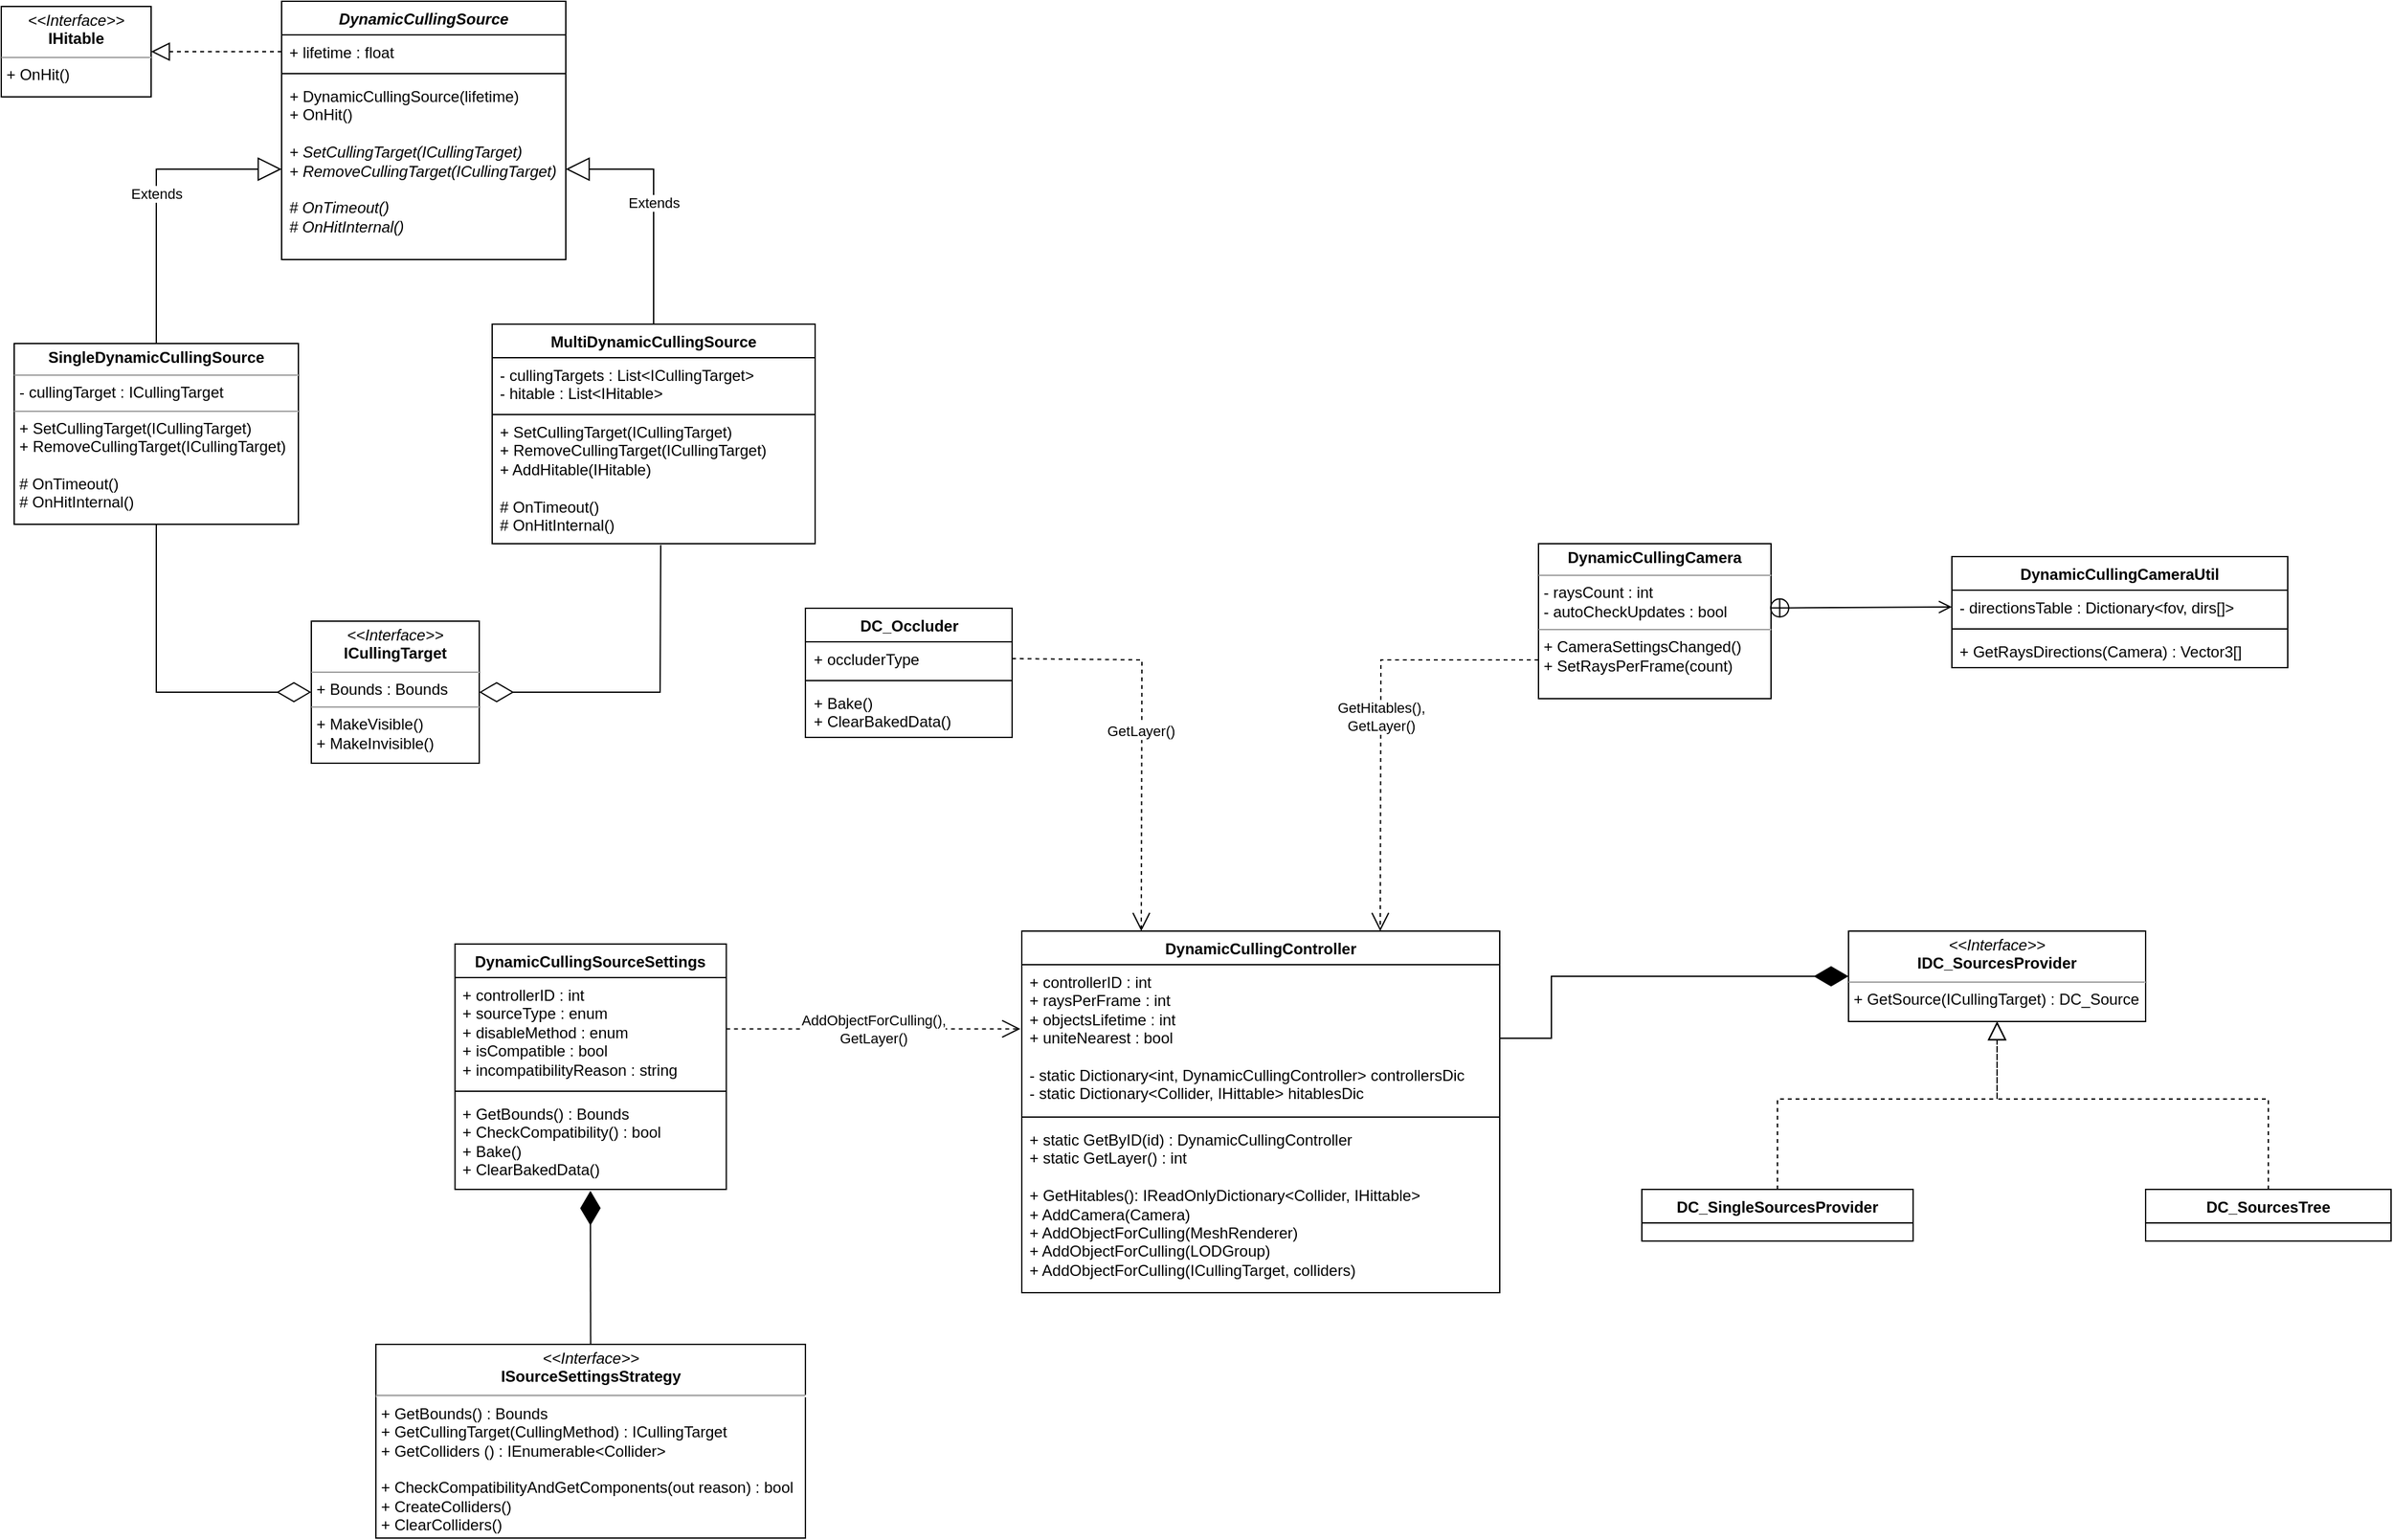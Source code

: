 <mxfile version="21.6.2" type="device">
  <diagram id="C5RBs43oDa-KdzZeNtuy" name="Page-1">
    <mxGraphModel dx="2776" dy="2815" grid="1" gridSize="10" guides="1" tooltips="1" connect="1" arrows="1" fold="1" page="1" pageScale="1" pageWidth="827" pageHeight="1169" math="0" shadow="0">
      <root>
        <mxCell id="WIyWlLk6GJQsqaUBKTNV-0" />
        <mxCell id="WIyWlLk6GJQsqaUBKTNV-1" parent="WIyWlLk6GJQsqaUBKTNV-0" />
        <mxCell id="VWhIa3UCkI-_BdJQ9HT--2" value="&lt;p style=&quot;margin:0px;margin-top:4px;text-align:center;&quot;&gt;&lt;b&gt;SingleDynamicCullingSource&lt;/b&gt;&lt;/p&gt;&lt;hr size=&quot;1&quot;&gt;&lt;p style=&quot;margin:0px;margin-left:4px;&quot;&gt;- cullingTarget : ICullingTarget&lt;/p&gt;&lt;hr size=&quot;1&quot;&gt;&lt;p style=&quot;margin:0px;margin-left:4px;&quot;&gt;+ SetCullingTarget(ICullingTarget)&lt;br style=&quot;border-color: var(--border-color);&quot;&gt;+ RemoveCullingTarget(ICullingTarget)&lt;br&gt;&lt;/p&gt;&lt;p style=&quot;margin:0px;margin-left:4px;&quot;&gt;&lt;br&gt;&lt;/p&gt;&lt;p style=&quot;margin:0px;margin-left:4px;&quot;&gt;# OnTimeout()&lt;br style=&quot;border-color: var(--border-color);&quot;&gt;# OnHitInternal()&lt;br&gt;&lt;/p&gt;" style="verticalAlign=top;align=left;overflow=fill;fontSize=12;fontFamily=Helvetica;html=1;whiteSpace=wrap;strokeColor=default;fillColor=none;shadow=0;" parent="WIyWlLk6GJQsqaUBKTNV-1" vertex="1">
          <mxGeometry x="-830" y="-1005" width="220" height="140" as="geometry" />
        </mxCell>
        <mxCell id="PNQCdPBZnGJHINjhZ-cv-4" value="DynamicCullingSourceSettings" style="swimlane;fontStyle=1;align=center;verticalAlign=top;childLayout=stackLayout;horizontal=1;startSize=26;horizontalStack=0;resizeParent=1;resizeParentMax=0;resizeLast=0;collapsible=1;marginBottom=0;whiteSpace=wrap;html=1;shadow=0;" parent="WIyWlLk6GJQsqaUBKTNV-1" vertex="1">
          <mxGeometry x="-488.75" y="-540" width="210" height="190" as="geometry" />
        </mxCell>
        <mxCell id="PNQCdPBZnGJHINjhZ-cv-5" value="+ controllerID : int&lt;br&gt;+ sourceType : enum&lt;br&gt;+ disableMethod : enum&lt;br&gt;+ isCompatible : bool&lt;br&gt;+ incompatibilityReason : string" style="text;strokeColor=none;fillColor=none;align=left;verticalAlign=top;spacingLeft=4;spacingRight=4;overflow=hidden;rotatable=0;points=[[0,0.5],[1,0.5]];portConstraint=eastwest;whiteSpace=wrap;html=1;shadow=0;" parent="PNQCdPBZnGJHINjhZ-cv-4" vertex="1">
          <mxGeometry y="26" width="210" height="84" as="geometry" />
        </mxCell>
        <mxCell id="PNQCdPBZnGJHINjhZ-cv-6" value="" style="line;strokeWidth=1;fillColor=none;align=left;verticalAlign=middle;spacingTop=-1;spacingLeft=3;spacingRight=3;rotatable=0;labelPosition=right;points=[];portConstraint=eastwest;strokeColor=inherit;shadow=0;" parent="PNQCdPBZnGJHINjhZ-cv-4" vertex="1">
          <mxGeometry y="110" width="210" height="8" as="geometry" />
        </mxCell>
        <mxCell id="PNQCdPBZnGJHINjhZ-cv-7" value="+ GetBounds() : Bounds&lt;br&gt;+ CheckCompatibility() : bool&lt;br&gt;+ Bake()&lt;br&gt;+ ClearBakedData()" style="text;strokeColor=none;fillColor=none;align=left;verticalAlign=top;spacingLeft=4;spacingRight=4;overflow=hidden;rotatable=0;points=[[0,0.5],[1,0.5]];portConstraint=eastwest;whiteSpace=wrap;html=1;shadow=0;" parent="PNQCdPBZnGJHINjhZ-cv-4" vertex="1">
          <mxGeometry y="118" width="210" height="72" as="geometry" />
        </mxCell>
        <mxCell id="PNQCdPBZnGJHINjhZ-cv-19" value="DynamicCullingController" style="swimlane;fontStyle=1;align=center;verticalAlign=top;childLayout=stackLayout;horizontal=1;startSize=26;horizontalStack=0;resizeParent=1;resizeParentMax=0;resizeLast=0;collapsible=1;marginBottom=0;whiteSpace=wrap;html=1;shadow=0;" parent="WIyWlLk6GJQsqaUBKTNV-1" vertex="1">
          <mxGeometry x="-50" y="-550" width="370" height="280" as="geometry">
            <mxRectangle x="720" y="205" width="190" height="30" as="alternateBounds" />
          </mxGeometry>
        </mxCell>
        <mxCell id="PNQCdPBZnGJHINjhZ-cv-20" value="+ controllerID&amp;nbsp;: int&lt;br&gt;+ raysPerFrame : int&lt;br&gt;+ objectsLifetime : int&lt;br&gt;+ uniteNearest : bool&lt;br&gt;&lt;br&gt;- static Dictionary&amp;lt;int, DynamicCullingController&amp;gt; controllersDic&lt;br&gt;- static Dictionary&amp;lt;Collider, IHittable&amp;gt; hitablesDic" style="text;strokeColor=none;fillColor=none;align=left;verticalAlign=top;spacingLeft=4;spacingRight=4;overflow=hidden;rotatable=0;points=[[0,0.5],[1,0.5]];portConstraint=eastwest;whiteSpace=wrap;html=1;shadow=0;" parent="PNQCdPBZnGJHINjhZ-cv-19" vertex="1">
          <mxGeometry y="26" width="370" height="114" as="geometry" />
        </mxCell>
        <mxCell id="PNQCdPBZnGJHINjhZ-cv-21" value="" style="line;strokeWidth=1;fillColor=none;align=left;verticalAlign=middle;spacingTop=-1;spacingLeft=3;spacingRight=3;rotatable=0;labelPosition=right;points=[];portConstraint=eastwest;strokeColor=inherit;shadow=0;" parent="PNQCdPBZnGJHINjhZ-cv-19" vertex="1">
          <mxGeometry y="140" width="370" height="8" as="geometry" />
        </mxCell>
        <mxCell id="PNQCdPBZnGJHINjhZ-cv-22" value="+ static GetByID(id) : DynamicCullingController&lt;br&gt;+ static GetLayer() : int&lt;br&gt;&lt;br&gt;+ GetHitables(): IReadOnlyDictionary&amp;lt;Collider, IHittable&amp;gt;&lt;br&gt;+ AddCamera(Camera)&lt;br&gt;+ AddObjectForCulling(MeshRenderer)&lt;br&gt;+ AddObjectForCulling(LODGroup)&lt;br&gt;+ AddObjectForCulling(ICullingTarget, colliders)" style="text;strokeColor=none;fillColor=none;align=left;verticalAlign=top;spacingLeft=4;spacingRight=4;overflow=hidden;rotatable=0;points=[[0,0.5],[1,0.5]];portConstraint=eastwest;whiteSpace=wrap;html=1;shadow=0;" parent="PNQCdPBZnGJHINjhZ-cv-19" vertex="1">
          <mxGeometry y="148" width="370" height="132" as="geometry" />
        </mxCell>
        <mxCell id="pFvr99a9rk9OXiCx71VM-1" value="&lt;p style=&quot;margin:0px;margin-top:4px;text-align:center;&quot;&gt;&lt;i&gt;&amp;lt;&amp;lt;Interface&amp;gt;&amp;gt;&lt;/i&gt;&lt;br&gt;&lt;b&gt;ICullingTarget&lt;/b&gt;&lt;/p&gt;&lt;hr size=&quot;1&quot;&gt;&lt;p style=&quot;margin:0px;margin-left:4px;&quot;&gt;+ Bounds : Bounds&lt;/p&gt;&lt;hr size=&quot;1&quot;&gt;&lt;p style=&quot;margin:0px;margin-left:4px;&quot;&gt;+ MakeVisible()&lt;/p&gt;&lt;p style=&quot;margin:0px;margin-left:4px;&quot;&gt;+ MakeInvisible()&lt;/p&gt;" style="verticalAlign=top;align=left;overflow=fill;fontSize=12;fontFamily=Helvetica;html=1;whiteSpace=wrap;shadow=0;fillColor=none;" parent="WIyWlLk6GJQsqaUBKTNV-1" vertex="1">
          <mxGeometry x="-600" y="-790" width="130" height="110" as="geometry" />
        </mxCell>
        <mxCell id="6PdfnkkO-0kyvDprFaFO-0" value="&lt;p style=&quot;margin:0px;margin-top:4px;text-align:center;&quot;&gt;&lt;i&gt;&amp;lt;&amp;lt;Interface&amp;gt;&amp;gt;&lt;/i&gt;&lt;br&gt;&lt;b&gt;IHitable&lt;/b&gt;&lt;/p&gt;&lt;hr size=&quot;1&quot;&gt;&lt;p style=&quot;margin:0px;margin-left:4px;&quot;&gt;&lt;/p&gt;&lt;p style=&quot;margin:0px;margin-left:4px;&quot;&gt;+ OnHit()&lt;/p&gt;" style="verticalAlign=top;align=left;overflow=fill;fontSize=12;fontFamily=Helvetica;html=1;whiteSpace=wrap;fillColor=none;shadow=0;" parent="WIyWlLk6GJQsqaUBKTNV-1" vertex="1">
          <mxGeometry x="-840" y="-1266" width="116" height="70" as="geometry" />
        </mxCell>
        <mxCell id="6PdfnkkO-0kyvDprFaFO-1" value="&lt;i&gt;DynamicCullingSource&lt;/i&gt;" style="swimlane;fontStyle=1;align=center;verticalAlign=top;childLayout=stackLayout;horizontal=1;startSize=26;horizontalStack=0;resizeParent=1;resizeParentMax=0;resizeLast=0;collapsible=1;marginBottom=0;whiteSpace=wrap;html=1;shadow=0;" parent="WIyWlLk6GJQsqaUBKTNV-1" vertex="1">
          <mxGeometry x="-623" y="-1270" width="220" height="200" as="geometry" />
        </mxCell>
        <mxCell id="6PdfnkkO-0kyvDprFaFO-2" value="+ lifetime : float" style="text;strokeColor=none;fillColor=none;align=left;verticalAlign=top;spacingLeft=4;spacingRight=4;overflow=hidden;rotatable=0;points=[[0,0.5],[1,0.5]];portConstraint=eastwest;whiteSpace=wrap;html=1;shadow=0;" parent="6PdfnkkO-0kyvDprFaFO-1" vertex="1">
          <mxGeometry y="26" width="220" height="26" as="geometry" />
        </mxCell>
        <mxCell id="6PdfnkkO-0kyvDprFaFO-3" value="" style="line;strokeWidth=1;fillColor=none;align=left;verticalAlign=middle;spacingTop=-1;spacingLeft=3;spacingRight=3;rotatable=0;labelPosition=right;points=[];portConstraint=eastwest;strokeColor=inherit;shadow=0;" parent="6PdfnkkO-0kyvDprFaFO-1" vertex="1">
          <mxGeometry y="52" width="220" height="8" as="geometry" />
        </mxCell>
        <mxCell id="6PdfnkkO-0kyvDprFaFO-4" value="&lt;i&gt;+&amp;nbsp;&lt;/i&gt;&lt;span style=&quot;border-color: var(--border-color); text-align: center;&quot;&gt;DynamicCullingSource&lt;/span&gt;(lifetime)&lt;br&gt;&lt;i&gt;+ &lt;/i&gt;OnHit()&lt;br&gt;&lt;br&gt;&lt;i&gt;+ SetCullingTarget(ICullingTarget)&lt;br&gt;+ RemoveCullingTarget(ICullingTarget)&lt;/i&gt;&lt;br&gt;&lt;br&gt;&lt;i&gt;# OnTimeout()&lt;br&gt;# OnHitInternal()&lt;br&gt;&lt;/i&gt;" style="text;strokeColor=none;fillColor=none;align=left;verticalAlign=top;spacingLeft=4;spacingRight=4;overflow=hidden;rotatable=0;points=[[0,0.5],[1,0.5]];portConstraint=eastwest;whiteSpace=wrap;html=1;shadow=0;" parent="6PdfnkkO-0kyvDprFaFO-1" vertex="1">
          <mxGeometry y="60" width="220" height="140" as="geometry" />
        </mxCell>
        <mxCell id="6PdfnkkO-0kyvDprFaFO-12" value="MultiDynamicCullingSource" style="swimlane;fontStyle=1;align=center;verticalAlign=top;childLayout=stackLayout;horizontal=1;startSize=26;horizontalStack=0;resizeParent=1;resizeParentMax=0;resizeLast=0;collapsible=1;marginBottom=0;whiteSpace=wrap;html=1;shadow=0;" parent="WIyWlLk6GJQsqaUBKTNV-1" vertex="1">
          <mxGeometry x="-460" y="-1020" width="250" height="170" as="geometry" />
        </mxCell>
        <mxCell id="6PdfnkkO-0kyvDprFaFO-13" value="- cullingTargets : List&amp;lt;ICullingTarget&amp;gt;&lt;br&gt;- hitable : List&amp;lt;IHitable&amp;gt;" style="text;strokeColor=default;fillColor=none;align=left;verticalAlign=top;spacingLeft=4;spacingRight=4;overflow=hidden;rotatable=0;points=[[0,0.5],[1,0.5]];portConstraint=eastwest;whiteSpace=wrap;html=1;shadow=0;" parent="6PdfnkkO-0kyvDprFaFO-12" vertex="1">
          <mxGeometry y="26" width="250" height="44" as="geometry" />
        </mxCell>
        <mxCell id="6PdfnkkO-0kyvDprFaFO-15" value="&lt;span style=&quot;border-color: var(--border-color);&quot;&gt;+ SetCullingTarget(ICullingTarget)&lt;br style=&quot;border-color: var(--border-color);&quot;&gt;+ RemoveCullingTarget(ICullingTarget)&lt;/span&gt;&lt;br&gt;+ AddHitable(IHitable)&lt;br&gt;&lt;br&gt;# OnTimeout()&lt;br&gt;# OnHitInternal()" style="text;strokeColor=none;fillColor=none;align=left;verticalAlign=top;spacingLeft=4;spacingRight=4;overflow=hidden;rotatable=0;points=[[0,0.5],[1,0.5]];portConstraint=eastwest;whiteSpace=wrap;html=1;shadow=0;" parent="6PdfnkkO-0kyvDprFaFO-12" vertex="1">
          <mxGeometry y="70" width="250" height="100" as="geometry" />
        </mxCell>
        <mxCell id="6PdfnkkO-0kyvDprFaFO-16" value="Extends" style="endArrow=block;endSize=16;endFill=0;html=1;rounded=0;exitX=0.5;exitY=0;exitDx=0;exitDy=0;entryX=0;entryY=0.5;entryDx=0;entryDy=0;shadow=0;" parent="WIyWlLk6GJQsqaUBKTNV-1" source="VWhIa3UCkI-_BdJQ9HT--2" target="6PdfnkkO-0kyvDprFaFO-4" edge="1">
          <mxGeometry width="160" relative="1" as="geometry">
            <mxPoint x="-720" y="-1010" as="sourcePoint" />
            <mxPoint x="-440" y="-930" as="targetPoint" />
            <Array as="points">
              <mxPoint x="-720" y="-1140" />
            </Array>
          </mxGeometry>
        </mxCell>
        <mxCell id="6PdfnkkO-0kyvDprFaFO-17" value="Extends" style="endArrow=block;endSize=16;endFill=0;html=1;rounded=0;exitX=0.5;exitY=0;exitDx=0;exitDy=0;entryX=1;entryY=0.5;entryDx=0;entryDy=0;shadow=0;" parent="WIyWlLk6GJQsqaUBKTNV-1" source="6PdfnkkO-0kyvDprFaFO-12" target="6PdfnkkO-0kyvDprFaFO-4" edge="1">
          <mxGeometry width="160" relative="1" as="geometry">
            <mxPoint x="-560" y="-830" as="sourcePoint" />
            <mxPoint x="-452" y="-1098" as="targetPoint" />
            <Array as="points">
              <mxPoint x="-335" y="-1140" />
            </Array>
          </mxGeometry>
        </mxCell>
        <mxCell id="3iXWkZIKuJ00TSosznBN-3" value="&lt;p style=&quot;margin:0px;margin-top:4px;text-align:center;&quot;&gt;&lt;i&gt;&amp;lt;&amp;lt;Interface&amp;gt;&amp;gt;&lt;/i&gt;&lt;br&gt;&lt;b style=&quot;border-color: var(--border-color);&quot;&gt;IDC_SourcesProvider&lt;/b&gt;&lt;/p&gt;&lt;hr size=&quot;1&quot;&gt;&lt;p style=&quot;margin:0px;margin-left:4px;&quot;&gt;+ GetSource(ICullingTarget) : DC_Source&lt;/p&gt;" style="verticalAlign=top;align=left;overflow=fill;fontSize=12;fontFamily=Helvetica;html=1;whiteSpace=wrap;shadow=0;" parent="WIyWlLk6GJQsqaUBKTNV-1" vertex="1">
          <mxGeometry x="590" y="-550" width="230" height="70" as="geometry" />
        </mxCell>
        <mxCell id="3iXWkZIKuJ00TSosznBN-9" value="DC_SingleSourcesProvider&lt;br&gt;" style="swimlane;fontStyle=1;align=center;verticalAlign=top;childLayout=stackLayout;horizontal=1;startSize=26;horizontalStack=0;resizeParent=1;resizeParentMax=0;resizeLast=0;collapsible=1;marginBottom=0;whiteSpace=wrap;html=1;shadow=0;" parent="WIyWlLk6GJQsqaUBKTNV-1" vertex="1">
          <mxGeometry x="430" y="-350" width="210" height="40" as="geometry" />
        </mxCell>
        <mxCell id="3iXWkZIKuJ00TSosznBN-13" value="DC_SourcesTree&lt;br&gt;" style="swimlane;fontStyle=1;align=center;verticalAlign=top;childLayout=stackLayout;horizontal=1;startSize=26;horizontalStack=0;resizeParent=1;resizeParentMax=0;resizeLast=0;collapsible=1;marginBottom=0;whiteSpace=wrap;html=1;shadow=0;" parent="WIyWlLk6GJQsqaUBKTNV-1" vertex="1">
          <mxGeometry x="820" y="-350" width="190" height="40" as="geometry" />
        </mxCell>
        <mxCell id="3iXWkZIKuJ00TSosznBN-21" value="AddObjectForCulling(),&lt;br&gt;GetLayer()" style="endArrow=open;endSize=12;dashed=1;html=1;rounded=0;entryX=-0.003;entryY=0.436;entryDx=0;entryDy=0;exitX=1;exitY=0.473;exitDx=0;exitDy=0;entryPerimeter=0;exitPerimeter=0;shadow=0;" parent="WIyWlLk6GJQsqaUBKTNV-1" source="PNQCdPBZnGJHINjhZ-cv-5" target="PNQCdPBZnGJHINjhZ-cv-20" edge="1">
          <mxGeometry width="160" relative="1" as="geometry">
            <mxPoint x="-200" y="-450" as="sourcePoint" />
            <mxPoint x="-70" y="-520" as="targetPoint" />
          </mxGeometry>
        </mxCell>
        <mxCell id="3iXWkZIKuJ00TSosznBN-36" value="&lt;p style=&quot;margin:0px;margin-top:4px;text-align:center;&quot;&gt;&lt;b&gt;DynamicCullingCamera&lt;/b&gt;&lt;/p&gt;&lt;hr size=&quot;1&quot;&gt;&lt;p style=&quot;margin:0px;margin-left:4px;&quot;&gt;- raysCount : int&lt;/p&gt;&lt;p style=&quot;margin:0px;margin-left:4px;&quot;&gt;- autoCheckUpdates : bool&lt;/p&gt;&lt;hr size=&quot;1&quot;&gt;&lt;p style=&quot;margin:0px;margin-left:4px;&quot;&gt;+ CameraSettingsChanged()&lt;/p&gt;&lt;p style=&quot;margin:0px;margin-left:4px;&quot;&gt;+ SetRaysPerFrame&lt;span style=&quot;background-color: initial;&quot;&gt;(count)&lt;/span&gt;&lt;/p&gt;&lt;p style=&quot;margin:0px;margin-left:4px;&quot;&gt;&lt;br&gt;&lt;/p&gt;" style="verticalAlign=top;align=left;overflow=fill;fontSize=12;fontFamily=Helvetica;html=1;whiteSpace=wrap;shadow=0;" parent="WIyWlLk6GJQsqaUBKTNV-1" vertex="1">
          <mxGeometry x="350" y="-850" width="180" height="120" as="geometry" />
        </mxCell>
        <mxCell id="3iXWkZIKuJ00TSosznBN-40" value="GetHitables(),&lt;br&gt;GetLayer()" style="endArrow=open;endSize=12;dashed=1;html=1;rounded=0;entryX=0.75;entryY=0;entryDx=0;entryDy=0;exitX=0;exitY=0.75;exitDx=0;exitDy=0;shadow=0;" parent="WIyWlLk6GJQsqaUBKTNV-1" source="3iXWkZIKuJ00TSosznBN-36" target="PNQCdPBZnGJHINjhZ-cv-19" edge="1">
          <mxGeometry width="160" relative="1" as="geometry">
            <mxPoint x="410" y="-750" as="sourcePoint" />
            <mxPoint x="294.63" y="-820" as="targetPoint" />
            <Array as="points">
              <mxPoint x="228" y="-760" />
            </Array>
          </mxGeometry>
        </mxCell>
        <mxCell id="3iXWkZIKuJ00TSosznBN-42" value="" style="endArrow=diamondThin;endFill=1;endSize=24;html=1;rounded=0;exitX=1;exitY=0.5;exitDx=0;exitDy=0;entryX=0;entryY=0.5;entryDx=0;entryDy=0;shadow=0;" parent="WIyWlLk6GJQsqaUBKTNV-1" source="PNQCdPBZnGJHINjhZ-cv-20" target="3iXWkZIKuJ00TSosznBN-3" edge="1">
          <mxGeometry width="160" relative="1" as="geometry">
            <mxPoint x="340" y="-500" as="sourcePoint" />
            <mxPoint x="500" y="-500" as="targetPoint" />
            <Array as="points">
              <mxPoint x="360" y="-467" />
              <mxPoint x="360" y="-515" />
            </Array>
          </mxGeometry>
        </mxCell>
        <mxCell id="3iXWkZIKuJ00TSosznBN-44" value="" style="endArrow=block;dashed=1;endFill=0;endSize=12;html=1;rounded=0;entryX=0.5;entryY=1;entryDx=0;entryDy=0;exitX=0.5;exitY=0;exitDx=0;exitDy=0;shadow=0;" parent="WIyWlLk6GJQsqaUBKTNV-1" source="3iXWkZIKuJ00TSosznBN-9" target="3iXWkZIKuJ00TSosznBN-3" edge="1">
          <mxGeometry width="160" relative="1" as="geometry">
            <mxPoint x="580" y="-200" as="sourcePoint" />
            <mxPoint x="740" y="-200" as="targetPoint" />
            <Array as="points">
              <mxPoint x="535" y="-420" />
              <mxPoint x="705" y="-420" />
            </Array>
          </mxGeometry>
        </mxCell>
        <mxCell id="3iXWkZIKuJ00TSosznBN-45" value="" style="endArrow=block;dashed=1;endFill=0;endSize=12;html=1;rounded=0;exitX=0.5;exitY=0;exitDx=0;exitDy=0;entryX=0.5;entryY=1;entryDx=0;entryDy=0;shadow=0;" parent="WIyWlLk6GJQsqaUBKTNV-1" source="3iXWkZIKuJ00TSosznBN-13" target="3iXWkZIKuJ00TSosznBN-3" edge="1">
          <mxGeometry width="160" relative="1" as="geometry">
            <mxPoint x="860" y="-180" as="sourcePoint" />
            <mxPoint x="770" y="-460" as="targetPoint" />
            <Array as="points">
              <mxPoint x="915" y="-420" />
              <mxPoint x="705" y="-420" />
            </Array>
          </mxGeometry>
        </mxCell>
        <mxCell id="Mi8AVkcDTsBhISjXeKBq-1" value="" style="endArrow=diamondThin;endFill=1;endSize=24;html=1;rounded=0;exitX=0.5;exitY=0;exitDx=0;exitDy=0;entryX=0.499;entryY=1.015;entryDx=0;entryDy=0;entryPerimeter=0;shadow=0;" parent="WIyWlLk6GJQsqaUBKTNV-1" source="Mi8AVkcDTsBhISjXeKBq-2" target="PNQCdPBZnGJHINjhZ-cv-7" edge="1">
          <mxGeometry width="160" relative="1" as="geometry">
            <mxPoint x="-402" y="-204" as="sourcePoint" />
            <mxPoint x="-390" y="-324" as="targetPoint" />
          </mxGeometry>
        </mxCell>
        <mxCell id="Mi8AVkcDTsBhISjXeKBq-2" value="&lt;p style=&quot;margin:0px;margin-top:4px;text-align:center;&quot;&gt;&lt;i&gt;&amp;lt;&amp;lt;Interface&amp;gt;&amp;gt;&lt;/i&gt;&lt;br&gt;&lt;b&gt;ISourceSettingsStrategy&lt;/b&gt;&lt;/p&gt;&lt;hr&gt;&lt;p style=&quot;border-color: var(--border-color); margin: 0px 0px 0px 4px;&quot;&gt;+ GetBounds() : Bounds&lt;/p&gt;&lt;p style=&quot;border-color: var(--border-color); margin: 0px 0px 0px 4px;&quot;&gt;+ GetCullingTarget(CullingMethod) : ICullingTarget&lt;/p&gt;&lt;p style=&quot;border-color: var(--border-color); margin: 0px 0px 0px 4px;&quot;&gt;+ GetColliders () : IEnumerable&amp;lt;Collider&amp;gt;&lt;/p&gt;&lt;p style=&quot;margin:0px;margin-left:4px;&quot;&gt;&lt;br&gt;&lt;/p&gt;&lt;p style=&quot;margin:0px;margin-left:4px;&quot;&gt;+ CheckCompatibilityAndGetComponents(out reason) : bool&lt;br&gt;&lt;/p&gt;&lt;p style=&quot;margin:0px;margin-left:4px;&quot;&gt;+ CreateColliders()&amp;nbsp;&lt;/p&gt;&lt;p style=&quot;margin:0px;margin-left:4px;&quot;&gt;+ ClearColliders()&lt;/p&gt;" style="verticalAlign=top;align=left;overflow=fill;fontSize=12;fontFamily=Helvetica;html=1;whiteSpace=wrap;shadow=0;" parent="WIyWlLk6GJQsqaUBKTNV-1" vertex="1">
          <mxGeometry x="-550" y="-230" width="332.5" height="150" as="geometry" />
        </mxCell>
        <mxCell id="Mi8AVkcDTsBhISjXeKBq-4" value="" style="endArrow=block;dashed=1;endFill=0;endSize=12;html=1;rounded=0;entryX=1;entryY=0.5;entryDx=0;entryDy=0;exitX=0;exitY=0.5;exitDx=0;exitDy=0;shadow=0;" parent="WIyWlLk6GJQsqaUBKTNV-1" source="6PdfnkkO-0kyvDprFaFO-2" target="6PdfnkkO-0kyvDprFaFO-0" edge="1">
          <mxGeometry width="160" relative="1" as="geometry">
            <mxPoint x="-1050" y="-1010" as="sourcePoint" />
            <mxPoint x="-890" y="-1010" as="targetPoint" />
          </mxGeometry>
        </mxCell>
        <mxCell id="Mi8AVkcDTsBhISjXeKBq-5" value="" style="endArrow=diamondThin;endFill=0;endSize=24;html=1;rounded=0;entryX=0;entryY=0.5;entryDx=0;entryDy=0;exitX=0.5;exitY=1;exitDx=0;exitDy=0;shadow=0;" parent="WIyWlLk6GJQsqaUBKTNV-1" source="VWhIa3UCkI-_BdJQ9HT--2" target="pFvr99a9rk9OXiCx71VM-1" edge="1">
          <mxGeometry width="160" relative="1" as="geometry">
            <mxPoint x="-722.08" y="-896.28" as="sourcePoint" />
            <mxPoint x="-650" y="-735" as="targetPoint" />
            <Array as="points">
              <mxPoint x="-720" y="-735" />
            </Array>
          </mxGeometry>
        </mxCell>
        <mxCell id="Mi8AVkcDTsBhISjXeKBq-6" value="" style="endArrow=diamondThin;endFill=0;endSize=24;html=1;rounded=0;entryX=1;entryY=0.5;entryDx=0;entryDy=0;exitX=0.522;exitY=1.01;exitDx=0;exitDy=0;exitPerimeter=0;shadow=0;" parent="WIyWlLk6GJQsqaUBKTNV-1" source="6PdfnkkO-0kyvDprFaFO-15" target="pFvr99a9rk9OXiCx71VM-1" edge="1">
          <mxGeometry width="160" relative="1" as="geometry">
            <mxPoint x="-350" y="-750" as="sourcePoint" />
            <mxPoint x="-460" y="-735" as="targetPoint" />
            <Array as="points">
              <mxPoint x="-330" y="-735" />
            </Array>
          </mxGeometry>
        </mxCell>
        <mxCell id="q3Rn8DwJTSyP4EH4eHFN-1" value="DynamicCullingCameraUtil" style="swimlane;fontStyle=1;align=center;verticalAlign=top;childLayout=stackLayout;horizontal=1;startSize=26;horizontalStack=0;resizeParent=1;resizeParentMax=0;resizeLast=0;collapsible=1;marginBottom=0;whiteSpace=wrap;html=1;shadow=0;" parent="WIyWlLk6GJQsqaUBKTNV-1" vertex="1">
          <mxGeometry x="670" y="-840" width="260" height="86" as="geometry" />
        </mxCell>
        <mxCell id="q3Rn8DwJTSyP4EH4eHFN-2" value="- directionsTable : Dictionary&amp;lt;fov, dirs[]&amp;gt;" style="text;strokeColor=none;fillColor=none;align=left;verticalAlign=top;spacingLeft=4;spacingRight=4;overflow=hidden;rotatable=0;points=[[0,0.5],[1,0.5]];portConstraint=eastwest;whiteSpace=wrap;html=1;shadow=0;" parent="q3Rn8DwJTSyP4EH4eHFN-1" vertex="1">
          <mxGeometry y="26" width="260" height="26" as="geometry" />
        </mxCell>
        <mxCell id="q3Rn8DwJTSyP4EH4eHFN-3" value="" style="line;strokeWidth=1;fillColor=none;align=left;verticalAlign=middle;spacingTop=-1;spacingLeft=3;spacingRight=3;rotatable=0;labelPosition=right;points=[];portConstraint=eastwest;strokeColor=inherit;shadow=0;" parent="q3Rn8DwJTSyP4EH4eHFN-1" vertex="1">
          <mxGeometry y="52" width="260" height="8" as="geometry" />
        </mxCell>
        <mxCell id="q3Rn8DwJTSyP4EH4eHFN-4" value="+ GetRaysDirections(Camera) : Vector3[]" style="text;strokeColor=none;fillColor=none;align=left;verticalAlign=top;spacingLeft=4;spacingRight=4;overflow=hidden;rotatable=0;points=[[0,0.5],[1,0.5]];portConstraint=eastwest;whiteSpace=wrap;html=1;shadow=0;" parent="q3Rn8DwJTSyP4EH4eHFN-1" vertex="1">
          <mxGeometry y="60" width="260" height="26" as="geometry" />
        </mxCell>
        <mxCell id="4HYR4wIuRb6ULx4kDRJF-0" value="" style="endArrow=open;startArrow=circlePlus;endFill=0;startFill=0;endSize=8;html=1;rounded=0;exitX=0.993;exitY=0.415;exitDx=0;exitDy=0;entryX=0;entryY=0.5;entryDx=0;entryDy=0;shadow=0;exitPerimeter=0;" parent="WIyWlLk6GJQsqaUBKTNV-1" source="3iXWkZIKuJ00TSosznBN-36" target="q3Rn8DwJTSyP4EH4eHFN-2" edge="1">
          <mxGeometry width="160" relative="1" as="geometry">
            <mxPoint x="550" y="-720" as="sourcePoint" />
            <mxPoint x="710" y="-720" as="targetPoint" />
          </mxGeometry>
        </mxCell>
        <mxCell id="EUqfdbxnZumWch4H4Blu-0" value="DC_Occluder" style="swimlane;fontStyle=1;align=center;verticalAlign=top;childLayout=stackLayout;horizontal=1;startSize=26;horizontalStack=0;resizeParent=1;resizeParentMax=0;resizeLast=0;collapsible=1;marginBottom=0;whiteSpace=wrap;html=1;" parent="WIyWlLk6GJQsqaUBKTNV-1" vertex="1">
          <mxGeometry x="-217.5" y="-800" width="160" height="100" as="geometry" />
        </mxCell>
        <mxCell id="EUqfdbxnZumWch4H4Blu-1" value="+ occluderType" style="text;strokeColor=none;fillColor=none;align=left;verticalAlign=top;spacingLeft=4;spacingRight=4;overflow=hidden;rotatable=0;points=[[0,0.5],[1,0.5]];portConstraint=eastwest;whiteSpace=wrap;html=1;" parent="EUqfdbxnZumWch4H4Blu-0" vertex="1">
          <mxGeometry y="26" width="160" height="26" as="geometry" />
        </mxCell>
        <mxCell id="EUqfdbxnZumWch4H4Blu-2" value="" style="line;strokeWidth=1;fillColor=none;align=left;verticalAlign=middle;spacingTop=-1;spacingLeft=3;spacingRight=3;rotatable=0;labelPosition=right;points=[];portConstraint=eastwest;strokeColor=inherit;" parent="EUqfdbxnZumWch4H4Blu-0" vertex="1">
          <mxGeometry y="52" width="160" height="8" as="geometry" />
        </mxCell>
        <mxCell id="EUqfdbxnZumWch4H4Blu-3" value="+ Bake()&lt;br&gt;+ ClearBakedData()" style="text;strokeColor=none;fillColor=none;align=left;verticalAlign=top;spacingLeft=4;spacingRight=4;overflow=hidden;rotatable=0;points=[[0,0.5],[1,0.5]];portConstraint=eastwest;whiteSpace=wrap;html=1;" parent="EUqfdbxnZumWch4H4Blu-0" vertex="1">
          <mxGeometry y="60" width="160" height="40" as="geometry" />
        </mxCell>
        <mxCell id="EUqfdbxnZumWch4H4Blu-4" value="GetLayer()" style="endArrow=open;endSize=12;dashed=1;html=1;rounded=0;entryX=0.25;entryY=0;entryDx=0;entryDy=0;exitX=1;exitY=0.5;exitDx=0;exitDy=0;" parent="WIyWlLk6GJQsqaUBKTNV-1" source="EUqfdbxnZumWch4H4Blu-1" target="PNQCdPBZnGJHINjhZ-cv-19" edge="1">
          <mxGeometry x="0.0" y="-1" width="160" relative="1" as="geometry">
            <mxPoint y="-840" as="sourcePoint" />
            <mxPoint x="160" y="-840" as="targetPoint" />
            <Array as="points">
              <mxPoint x="43" y="-760" />
            </Array>
            <mxPoint as="offset" />
          </mxGeometry>
        </mxCell>
      </root>
    </mxGraphModel>
  </diagram>
</mxfile>
